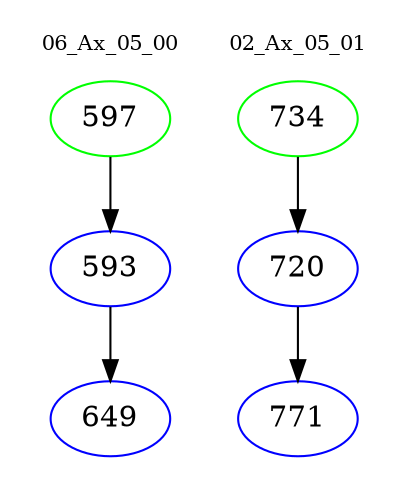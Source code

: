 digraph{
subgraph cluster_0 {
color = white
label = "06_Ax_05_00";
fontsize=10;
T0_597 [label="597", color="green"]
T0_597 -> T0_593 [color="black"]
T0_593 [label="593", color="blue"]
T0_593 -> T0_649 [color="black"]
T0_649 [label="649", color="blue"]
}
subgraph cluster_1 {
color = white
label = "02_Ax_05_01";
fontsize=10;
T1_734 [label="734", color="green"]
T1_734 -> T1_720 [color="black"]
T1_720 [label="720", color="blue"]
T1_720 -> T1_771 [color="black"]
T1_771 [label="771", color="blue"]
}
}
